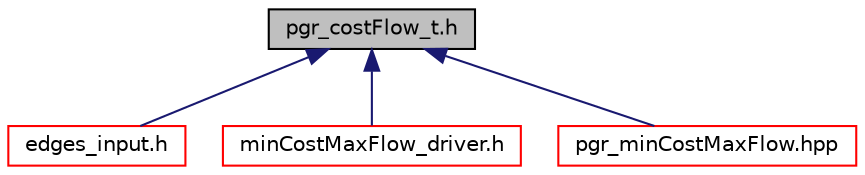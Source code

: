 digraph "pgr_costFlow_t.h"
{
  edge [fontname="Helvetica",fontsize="10",labelfontname="Helvetica",labelfontsize="10"];
  node [fontname="Helvetica",fontsize="10",shape=record];
  Node2 [label="pgr_costFlow_t.h",height=0.2,width=0.4,color="black", fillcolor="grey75", style="filled", fontcolor="black"];
  Node2 -> Node3 [dir="back",color="midnightblue",fontsize="10",style="solid",fontname="Helvetica"];
  Node3 [label="edges_input.h",height=0.2,width=0.4,color="red", fillcolor="white", style="filled",URL="$edges__input_8h.html"];
  Node2 -> Node42 [dir="back",color="midnightblue",fontsize="10",style="solid",fontname="Helvetica"];
  Node42 [label="minCostMaxFlow_driver.h",height=0.2,width=0.4,color="red", fillcolor="white", style="filled",URL="$minCostMaxFlow__driver_8h.html"];
  Node2 -> Node44 [dir="back",color="midnightblue",fontsize="10",style="solid",fontname="Helvetica"];
  Node44 [label="pgr_minCostMaxFlow.hpp",height=0.2,width=0.4,color="red", fillcolor="white", style="filled",URL="$pgr__minCostMaxFlow_8hpp.html"];
}
